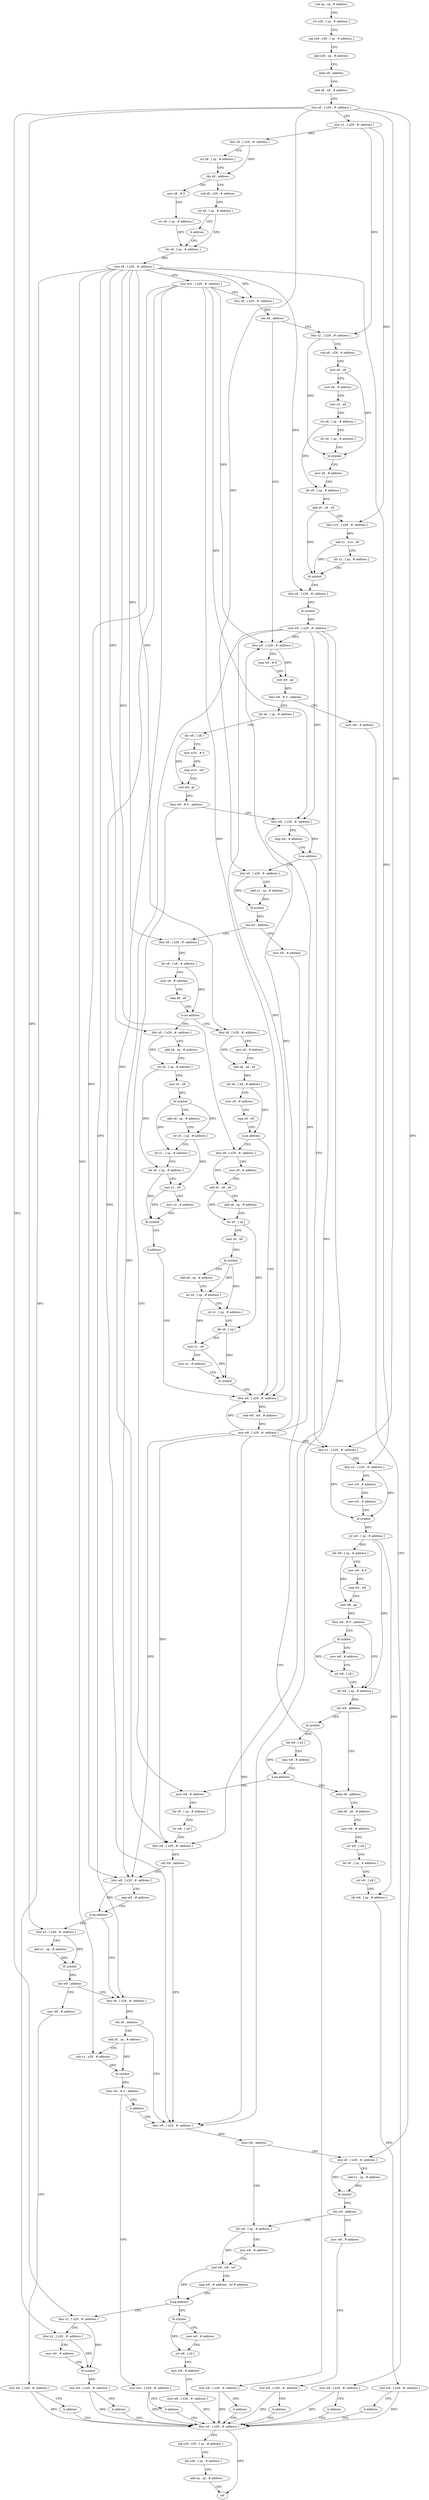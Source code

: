 digraph "func" {
"4302484" [label = "sub sp , sp , # address" ]
"4302488" [label = "str x28 , [ sp , # address ]" ]
"4302492" [label = "stp x29 , x30 , [ sp , # address ]" ]
"4302496" [label = "add x29 , sp , # address" ]
"4302500" [label = "adrp x8 , address" ]
"4302504" [label = "add x8 , x8 , # address" ]
"4302508" [label = "stur x0 , [ x29 , #- address ]" ]
"4302512" [label = "stur x1 , [ x29 , #- address ]" ]
"4302516" [label = "ldur x9 , [ x29 , #- address ]" ]
"4302520" [label = "str x8 , [ sp , # address ]" ]
"4302524" [label = "cbz x9 , address" ]
"4302540" [label = "mov x8 , # 0" ]
"4302528" [label = "sub x8 , x29 , # address" ]
"4302544" [label = "str x8 , [ sp , # address ]" ]
"4302548" [label = "ldr x8 , [ sp , # address ]" ]
"4302532" [label = "str x8 , [ sp , # address ]" ]
"4302536" [label = "b address" ]
"4302640" [label = "ldur w8 , [ x29 , #- address ]" ]
"4302644" [label = "cmp w8 , # 0" ]
"4302648" [label = "cset w8 , ge" ]
"4302652" [label = "tbnz w8 , # 0 , address" ]
"4302668" [label = "ldr x8 , [ sp , # address ]" ]
"4302656" [label = "mov w8 , # address" ]
"4302568" [label = "ldur x1 , [ x29 , #- address ]" ]
"4302572" [label = "sub x8 , x29 , # address" ]
"4302576" [label = "mov x0 , x8" ]
"4302580" [label = "mov x9 , # address" ]
"4302584" [label = "mov x2 , x9" ]
"4302588" [label = "str x8 , [ sp , # address ]" ]
"4302592" [label = "str x9 , [ sp , # address ]" ]
"4302596" [label = "bl symbol" ]
"4302600" [label = "mov x8 , # address" ]
"4302604" [label = "ldr x9 , [ sp , # address ]" ]
"4302608" [label = "add x0 , x9 , x8" ]
"4302612" [label = "ldur x10 , [ x29 , #- address ]" ]
"4302616" [label = "add x1 , x10 , x8" ]
"4302620" [label = "ldr x2 , [ sp , # address ]" ]
"4302624" [label = "bl symbol" ]
"4302628" [label = "ldur x0 , [ x29 , #- address ]" ]
"4302632" [label = "bl symbol" ]
"4302636" [label = "stur w0 , [ x29 , #- address ]" ]
"4302552" [label = "stur x8 , [ x29 , #- address ]" ]
"4302556" [label = "stur wzr , [ x29 , #- address ]" ]
"4302560" [label = "ldur x8 , [ x29 , #- address ]" ]
"4302564" [label = "cbz x8 , address" ]
"4302672" [label = "ldr w9 , [ x8 ]" ]
"4302676" [label = "mov w10 , # 0" ]
"4302680" [label = "cmp w10 , w9" ]
"4302684" [label = "cset w9 , gt" ]
"4302688" [label = "tbnz w9 , # 0 , address" ]
"4303016" [label = "mov w8 , # address" ]
"4302692" [label = "ldur w8 , [ x29 , #- address ]" ]
"4302660" [label = "stur w8 , [ x29 , #- address ]" ]
"4302664" [label = "b address" ]
"4303212" [label = "ldur w0 , [ x29 , #- address ]" ]
"4303020" [label = "ldr x9 , [ sp , # address ]" ]
"4303024" [label = "str w8 , [ x9 ]" ]
"4303028" [label = "ldur w8 , [ x29 , #- address ]" ]
"4303032" [label = "cbz w8 , address" ]
"4303112" [label = "ldur w8 , [ x29 , #- address ]" ]
"4303036" [label = "ldur w8 , [ x29 , #- address ]" ]
"4302696" [label = "cmp w8 , # address" ]
"4302700" [label = "b.ne address" ]
"4302900" [label = "ldur x1 , [ x29 , #- address ]" ]
"4302704" [label = "ldur x0 , [ x29 , #- address ]" ]
"4303216" [label = "ldp x29 , x30 , [ sp , # address ]" ]
"4303220" [label = "ldr x28 , [ sp , # address ]" ]
"4303224" [label = "add sp , sp , # address" ]
"4303228" [label = "ret" ]
"4303116" [label = "cbnz w8 , address" ]
"4303148" [label = "ldr w8 , [ sp , # address ]" ]
"4303120" [label = "ldur x0 , [ x29 , #- address ]" ]
"4303040" [label = "cmp w8 , # address" ]
"4303044" [label = "b.eq address" ]
"4303076" [label = "ldur x8 , [ x29 , #- address ]" ]
"4303048" [label = "ldur x0 , [ x29 , #- address ]" ]
"4302904" [label = "ldur x2 , [ x29 , #- address ]" ]
"4302908" [label = "mov w0 , # address" ]
"4302912" [label = "mov w3 , # address" ]
"4302916" [label = "bl symbol" ]
"4302920" [label = "str w0 , [ sp , # address ]" ]
"4302924" [label = "ldr w8 , [ sp , # address ]" ]
"4302928" [label = "mov w9 , # 0" ]
"4302932" [label = "cmp w9 , w8" ]
"4302936" [label = "cset w8 , ge" ]
"4302940" [label = "tbnz w8 , # 0 , address" ]
"4302956" [label = "ldr w8 , [ sp , # address ]" ]
"4302944" [label = "bl symbol" ]
"4302708" [label = "add x1 , sp , # address" ]
"4302712" [label = "bl symbol" ]
"4302716" [label = "cbz w0 , address" ]
"4302732" [label = "ldur x8 , [ x29 , #- address ]" ]
"4302720" [label = "mov w8 , # address" ]
"4303152" [label = "mov w9 , # address" ]
"4303156" [label = "and w8 , w8 , w9" ]
"4303160" [label = "cmp w8 , # address , lsl # address" ]
"4303164" [label = "b.eq address" ]
"4303192" [label = "bl symbol" ]
"4303168" [label = "ldur x1 , [ x29 , #- address ]" ]
"4303124" [label = "add x1 , sp , # address" ]
"4303128" [label = "bl symbol" ]
"4303132" [label = "cbz w0 , address" ]
"4303136" [label = "mov w8 , # address" ]
"4303080" [label = "cbz x8 , address" ]
"4303084" [label = "add x0 , sp , # address" ]
"4303052" [label = "add x1 , sp , # address" ]
"4303056" [label = "bl symbol" ]
"4303060" [label = "cbz w0 , address" ]
"4303064" [label = "mov w8 , # address" ]
"4302960" [label = "cbz w8 , address" ]
"4302980" [label = "adrp x8 , address" ]
"4302964" [label = "bl symbol" ]
"4302948" [label = "mov w8 , # address" ]
"4302952" [label = "str w8 , [ x0 ]" ]
"4302736" [label = "ldr x8 , [ x8 , # address ]" ]
"4302740" [label = "mov x9 , # address" ]
"4302744" [label = "cmp x8 , x9" ]
"4302748" [label = "b.ne address" ]
"4302804" [label = "ldur x8 , [ x29 , #- address ]" ]
"4302752" [label = "ldur x0 , [ x29 , #- address ]" ]
"4302724" [label = "stur w8 , [ x29 , #- address ]" ]
"4302728" [label = "b address" ]
"4303196" [label = "mov w8 , # address" ]
"4303200" [label = "str w8 , [ x0 ]" ]
"4303204" [label = "mov w8 , # address" ]
"4303208" [label = "stur w8 , [ x29 , #- address ]" ]
"4303172" [label = "ldur x2 , [ x29 , #- address ]" ]
"4303176" [label = "mov w0 , # address" ]
"4303180" [label = "bl symbol" ]
"4303184" [label = "stur w0 , [ x29 , #- address ]" ]
"4303188" [label = "b address" ]
"4303140" [label = "stur w8 , [ x29 , #- address ]" ]
"4303144" [label = "b address" ]
"4303088" [label = "sub x1 , x29 , # address" ]
"4303092" [label = "bl symbol" ]
"4303096" [label = "tbnz w0 , # 0 , address" ]
"4303104" [label = "stur wzr , [ x29 , #- address ]" ]
"4303100" [label = "b address" ]
"4303068" [label = "stur w8 , [ x29 , #- address ]" ]
"4303072" [label = "b address" ]
"4302984" [label = "add x8 , x8 , # address" ]
"4302988" [label = "mov w9 , # address" ]
"4302992" [label = "str w9 , [ x8 ]" ]
"4302996" [label = "ldr x8 , [ sp , # address ]" ]
"4303000" [label = "str w9 , [ x8 ]" ]
"4303004" [label = "ldr w9 , [ sp , # address ]" ]
"4303008" [label = "stur w9 , [ x29 , #- address ]" ]
"4303012" [label = "b address" ]
"4302968" [label = "ldr w8 , [ x0 ]" ]
"4302972" [label = "cmp w8 , # address" ]
"4302976" [label = "b.eq address" ]
"4302808" [label = "mov x9 , # address" ]
"4302812" [label = "add x8 , x8 , x9" ]
"4302816" [label = "ldr x8 , [ x8 , # address ]" ]
"4302820" [label = "mov x9 , # address" ]
"4302824" [label = "cmp x8 , x9" ]
"4302828" [label = "b.ne address" ]
"4302888" [label = "ldur w8 , [ x29 , #- address ]" ]
"4302832" [label = "ldur x8 , [ x29 , #- address ]" ]
"4302756" [label = "add x8 , sp , # address" ]
"4302760" [label = "str x0 , [ sp , # address ]" ]
"4302764" [label = "mov x0 , x8" ]
"4302768" [label = "bl symbol" ]
"4302772" [label = "add x8 , sp , # address" ]
"4302776" [label = "str x0 , [ sp , # address ]" ]
"4302780" [label = "str x1 , [ sp , # address ]" ]
"4302784" [label = "ldr x0 , [ sp , # address ]" ]
"4302788" [label = "mov x1 , x8" ]
"4302792" [label = "mov x2 , # address" ]
"4302796" [label = "bl symbol" ]
"4302800" [label = "b address" ]
"4303108" [label = "b address" ]
"4302892" [label = "add w8 , w8 , # address" ]
"4302896" [label = "stur w8 , [ x29 , #- address ]" ]
"4302836" [label = "mov x9 , # address" ]
"4302840" [label = "add x0 , x8 , x9" ]
"4302844" [label = "add x8 , sp , # address" ]
"4302848" [label = "str x0 , [ sp ]" ]
"4302852" [label = "mov x0 , x8" ]
"4302856" [label = "bl symbol" ]
"4302860" [label = "add x8 , sp , # address" ]
"4302864" [label = "str x0 , [ sp , # address ]" ]
"4302868" [label = "str x1 , [ sp , # address ]" ]
"4302872" [label = "ldr x0 , [ sp ]" ]
"4302876" [label = "mov x1 , x8" ]
"4302880" [label = "mov x2 , # address" ]
"4302884" [label = "bl symbol" ]
"4302484" -> "4302488" [ label = "CFG" ]
"4302488" -> "4302492" [ label = "CFG" ]
"4302492" -> "4302496" [ label = "CFG" ]
"4302496" -> "4302500" [ label = "CFG" ]
"4302500" -> "4302504" [ label = "CFG" ]
"4302504" -> "4302508" [ label = "CFG" ]
"4302508" -> "4302512" [ label = "CFG" ]
"4302508" -> "4302900" [ label = "DFG" ]
"4302508" -> "4302704" [ label = "DFG" ]
"4302508" -> "4303120" [ label = "DFG" ]
"4302508" -> "4303048" [ label = "DFG" ]
"4302508" -> "4303168" [ label = "DFG" ]
"4302512" -> "4302516" [ label = "DFG" ]
"4302512" -> "4302568" [ label = "DFG" ]
"4302512" -> "4302612" [ label = "DFG" ]
"4302516" -> "4302520" [ label = "CFG" ]
"4302516" -> "4302524" [ label = "DFG" ]
"4302520" -> "4302524" [ label = "CFG" ]
"4302524" -> "4302540" [ label = "CFG" ]
"4302524" -> "4302528" [ label = "CFG" ]
"4302540" -> "4302544" [ label = "CFG" ]
"4302528" -> "4302532" [ label = "CFG" ]
"4302544" -> "4302548" [ label = "DFG" ]
"4302548" -> "4302552" [ label = "DFG" ]
"4302532" -> "4302536" [ label = "CFG" ]
"4302532" -> "4302548" [ label = "DFG" ]
"4302536" -> "4302548" [ label = "CFG" ]
"4302640" -> "4302644" [ label = "CFG" ]
"4302640" -> "4302648" [ label = "DFG" ]
"4302644" -> "4302648" [ label = "CFG" ]
"4302648" -> "4302652" [ label = "DFG" ]
"4302652" -> "4302668" [ label = "CFG" ]
"4302652" -> "4302656" [ label = "CFG" ]
"4302668" -> "4302672" [ label = "CFG" ]
"4302656" -> "4302660" [ label = "CFG" ]
"4302568" -> "4302572" [ label = "CFG" ]
"4302568" -> "4302596" [ label = "DFG" ]
"4302572" -> "4302576" [ label = "CFG" ]
"4302576" -> "4302580" [ label = "CFG" ]
"4302576" -> "4302596" [ label = "DFG" ]
"4302580" -> "4302584" [ label = "CFG" ]
"4302584" -> "4302588" [ label = "CFG" ]
"4302588" -> "4302592" [ label = "CFG" ]
"4302588" -> "4302604" [ label = "DFG" ]
"4302592" -> "4302596" [ label = "CFG" ]
"4302596" -> "4302600" [ label = "CFG" ]
"4302600" -> "4302604" [ label = "CFG" ]
"4302604" -> "4302608" [ label = "DFG" ]
"4302608" -> "4302612" [ label = "CFG" ]
"4302608" -> "4302624" [ label = "DFG" ]
"4302612" -> "4302616" [ label = "DFG" ]
"4302616" -> "4302620" [ label = "CFG" ]
"4302616" -> "4302624" [ label = "DFG" ]
"4302620" -> "4302624" [ label = "CFG" ]
"4302624" -> "4302628" [ label = "CFG" ]
"4302628" -> "4302632" [ label = "DFG" ]
"4302632" -> "4302636" [ label = "DFG" ]
"4302636" -> "4302640" [ label = "DFG" ]
"4302636" -> "4303028" [ label = "DFG" ]
"4302636" -> "4302692" [ label = "DFG" ]
"4302636" -> "4303112" [ label = "DFG" ]
"4302636" -> "4303036" [ label = "DFG" ]
"4302636" -> "4302888" [ label = "DFG" ]
"4302552" -> "4302556" [ label = "CFG" ]
"4302552" -> "4302560" [ label = "DFG" ]
"4302552" -> "4302628" [ label = "DFG" ]
"4302552" -> "4302904" [ label = "DFG" ]
"4302552" -> "4303076" [ label = "DFG" ]
"4302552" -> "4302732" [ label = "DFG" ]
"4302552" -> "4303172" [ label = "DFG" ]
"4302552" -> "4302804" [ label = "DFG" ]
"4302552" -> "4302752" [ label = "DFG" ]
"4302552" -> "4302832" [ label = "DFG" ]
"4302552" -> "4303088" [ label = "DFG" ]
"4302556" -> "4302560" [ label = "CFG" ]
"4302556" -> "4302640" [ label = "DFG" ]
"4302556" -> "4303028" [ label = "DFG" ]
"4302556" -> "4302692" [ label = "DFG" ]
"4302556" -> "4303112" [ label = "DFG" ]
"4302556" -> "4303036" [ label = "DFG" ]
"4302556" -> "4302888" [ label = "DFG" ]
"4302560" -> "4302564" [ label = "DFG" ]
"4302564" -> "4302640" [ label = "CFG" ]
"4302564" -> "4302568" [ label = "CFG" ]
"4302672" -> "4302676" [ label = "CFG" ]
"4302672" -> "4302684" [ label = "DFG" ]
"4302676" -> "4302680" [ label = "CFG" ]
"4302680" -> "4302684" [ label = "CFG" ]
"4302684" -> "4302688" [ label = "DFG" ]
"4302688" -> "4303016" [ label = "CFG" ]
"4302688" -> "4302692" [ label = "CFG" ]
"4303016" -> "4303020" [ label = "CFG" ]
"4302692" -> "4302696" [ label = "CFG" ]
"4302692" -> "4302700" [ label = "DFG" ]
"4302660" -> "4302664" [ label = "CFG" ]
"4302660" -> "4303212" [ label = "DFG" ]
"4302664" -> "4303212" [ label = "CFG" ]
"4303212" -> "4303216" [ label = "CFG" ]
"4303212" -> "4303228" [ label = "DFG" ]
"4303020" -> "4303024" [ label = "CFG" ]
"4303024" -> "4303028" [ label = "CFG" ]
"4303028" -> "4303032" [ label = "DFG" ]
"4303032" -> "4303112" [ label = "CFG" ]
"4303032" -> "4303036" [ label = "CFG" ]
"4303112" -> "4303116" [ label = "DFG" ]
"4303036" -> "4303040" [ label = "CFG" ]
"4303036" -> "4303044" [ label = "DFG" ]
"4302696" -> "4302700" [ label = "CFG" ]
"4302700" -> "4302900" [ label = "CFG" ]
"4302700" -> "4302704" [ label = "CFG" ]
"4302900" -> "4302904" [ label = "CFG" ]
"4302900" -> "4302916" [ label = "DFG" ]
"4302704" -> "4302708" [ label = "CFG" ]
"4302704" -> "4302712" [ label = "DFG" ]
"4303216" -> "4303220" [ label = "CFG" ]
"4303220" -> "4303224" [ label = "CFG" ]
"4303224" -> "4303228" [ label = "CFG" ]
"4303116" -> "4303148" [ label = "CFG" ]
"4303116" -> "4303120" [ label = "CFG" ]
"4303148" -> "4303152" [ label = "CFG" ]
"4303148" -> "4303156" [ label = "DFG" ]
"4303120" -> "4303124" [ label = "CFG" ]
"4303120" -> "4303128" [ label = "DFG" ]
"4303040" -> "4303044" [ label = "CFG" ]
"4303044" -> "4303076" [ label = "CFG" ]
"4303044" -> "4303048" [ label = "CFG" ]
"4303076" -> "4303080" [ label = "DFG" ]
"4303048" -> "4303052" [ label = "CFG" ]
"4303048" -> "4303056" [ label = "DFG" ]
"4302904" -> "4302908" [ label = "CFG" ]
"4302904" -> "4302916" [ label = "DFG" ]
"4302908" -> "4302912" [ label = "CFG" ]
"4302912" -> "4302916" [ label = "CFG" ]
"4302916" -> "4302920" [ label = "DFG" ]
"4302920" -> "4302924" [ label = "DFG" ]
"4302920" -> "4302956" [ label = "DFG" ]
"4302920" -> "4303004" [ label = "DFG" ]
"4302924" -> "4302928" [ label = "CFG" ]
"4302924" -> "4302936" [ label = "DFG" ]
"4302928" -> "4302932" [ label = "CFG" ]
"4302932" -> "4302936" [ label = "CFG" ]
"4302936" -> "4302940" [ label = "DFG" ]
"4302940" -> "4302956" [ label = "CFG" ]
"4302940" -> "4302944" [ label = "CFG" ]
"4302956" -> "4302960" [ label = "DFG" ]
"4302944" -> "4302948" [ label = "CFG" ]
"4302944" -> "4302952" [ label = "DFG" ]
"4302708" -> "4302712" [ label = "DFG" ]
"4302712" -> "4302716" [ label = "DFG" ]
"4302716" -> "4302732" [ label = "CFG" ]
"4302716" -> "4302720" [ label = "CFG" ]
"4302732" -> "4302736" [ label = "DFG" ]
"4302720" -> "4302724" [ label = "CFG" ]
"4303152" -> "4303156" [ label = "CFG" ]
"4303156" -> "4303160" [ label = "CFG" ]
"4303156" -> "4303164" [ label = "DFG" ]
"4303160" -> "4303164" [ label = "CFG" ]
"4303164" -> "4303192" [ label = "CFG" ]
"4303164" -> "4303168" [ label = "CFG" ]
"4303192" -> "4303196" [ label = "CFG" ]
"4303192" -> "4303200" [ label = "DFG" ]
"4303168" -> "4303172" [ label = "CFG" ]
"4303168" -> "4303180" [ label = "DFG" ]
"4303124" -> "4303128" [ label = "DFG" ]
"4303128" -> "4303132" [ label = "DFG" ]
"4303132" -> "4303148" [ label = "CFG" ]
"4303132" -> "4303136" [ label = "CFG" ]
"4303136" -> "4303140" [ label = "CFG" ]
"4303080" -> "4303112" [ label = "CFG" ]
"4303080" -> "4303084" [ label = "CFG" ]
"4303084" -> "4303088" [ label = "CFG" ]
"4303084" -> "4303092" [ label = "DFG" ]
"4303052" -> "4303056" [ label = "DFG" ]
"4303056" -> "4303060" [ label = "DFG" ]
"4303060" -> "4303076" [ label = "CFG" ]
"4303060" -> "4303064" [ label = "CFG" ]
"4303064" -> "4303068" [ label = "CFG" ]
"4302960" -> "4302980" [ label = "CFG" ]
"4302960" -> "4302964" [ label = "CFG" ]
"4302980" -> "4302984" [ label = "CFG" ]
"4302964" -> "4302968" [ label = "DFG" ]
"4302948" -> "4302952" [ label = "CFG" ]
"4302952" -> "4302956" [ label = "CFG" ]
"4302736" -> "4302740" [ label = "CFG" ]
"4302736" -> "4302748" [ label = "DFG" ]
"4302740" -> "4302744" [ label = "CFG" ]
"4302744" -> "4302748" [ label = "CFG" ]
"4302748" -> "4302804" [ label = "CFG" ]
"4302748" -> "4302752" [ label = "CFG" ]
"4302804" -> "4302808" [ label = "CFG" ]
"4302804" -> "4302812" [ label = "DFG" ]
"4302752" -> "4302756" [ label = "CFG" ]
"4302752" -> "4302760" [ label = "DFG" ]
"4302724" -> "4302728" [ label = "CFG" ]
"4302724" -> "4303212" [ label = "DFG" ]
"4302728" -> "4303212" [ label = "CFG" ]
"4303196" -> "4303200" [ label = "CFG" ]
"4303200" -> "4303204" [ label = "CFG" ]
"4303204" -> "4303208" [ label = "CFG" ]
"4303208" -> "4303212" [ label = "DFG" ]
"4303172" -> "4303176" [ label = "CFG" ]
"4303172" -> "4303180" [ label = "DFG" ]
"4303176" -> "4303180" [ label = "CFG" ]
"4303180" -> "4303184" [ label = "DFG" ]
"4303184" -> "4303188" [ label = "CFG" ]
"4303184" -> "4303212" [ label = "DFG" ]
"4303188" -> "4303212" [ label = "CFG" ]
"4303140" -> "4303144" [ label = "CFG" ]
"4303140" -> "4303212" [ label = "DFG" ]
"4303144" -> "4303212" [ label = "CFG" ]
"4303088" -> "4303092" [ label = "DFG" ]
"4303092" -> "4303096" [ label = "DFG" ]
"4303096" -> "4303104" [ label = "CFG" ]
"4303096" -> "4303100" [ label = "CFG" ]
"4303104" -> "4303108" [ label = "CFG" ]
"4303104" -> "4303212" [ label = "DFG" ]
"4303100" -> "4303112" [ label = "CFG" ]
"4303068" -> "4303072" [ label = "CFG" ]
"4303068" -> "4303212" [ label = "DFG" ]
"4303072" -> "4303212" [ label = "CFG" ]
"4302984" -> "4302988" [ label = "CFG" ]
"4302988" -> "4302992" [ label = "CFG" ]
"4302992" -> "4302996" [ label = "CFG" ]
"4302996" -> "4303000" [ label = "CFG" ]
"4303000" -> "4303004" [ label = "CFG" ]
"4303004" -> "4303008" [ label = "DFG" ]
"4303008" -> "4303012" [ label = "CFG" ]
"4303008" -> "4303212" [ label = "DFG" ]
"4303012" -> "4303212" [ label = "CFG" ]
"4302968" -> "4302972" [ label = "CFG" ]
"4302968" -> "4302976" [ label = "DFG" ]
"4302972" -> "4302976" [ label = "CFG" ]
"4302976" -> "4303016" [ label = "CFG" ]
"4302976" -> "4302980" [ label = "CFG" ]
"4302808" -> "4302812" [ label = "CFG" ]
"4302812" -> "4302816" [ label = "DFG" ]
"4302816" -> "4302820" [ label = "CFG" ]
"4302816" -> "4302828" [ label = "DFG" ]
"4302820" -> "4302824" [ label = "CFG" ]
"4302824" -> "4302828" [ label = "CFG" ]
"4302828" -> "4302888" [ label = "CFG" ]
"4302828" -> "4302832" [ label = "CFG" ]
"4302888" -> "4302892" [ label = "DFG" ]
"4302832" -> "4302836" [ label = "CFG" ]
"4302832" -> "4302840" [ label = "DFG" ]
"4302756" -> "4302760" [ label = "CFG" ]
"4302760" -> "4302764" [ label = "CFG" ]
"4302760" -> "4302784" [ label = "DFG" ]
"4302764" -> "4302768" [ label = "DFG" ]
"4302768" -> "4302772" [ label = "CFG" ]
"4302768" -> "4302776" [ label = "DFG" ]
"4302768" -> "4302780" [ label = "DFG" ]
"4302772" -> "4302776" [ label = "CFG" ]
"4302776" -> "4302780" [ label = "CFG" ]
"4302776" -> "4302788" [ label = "DFG" ]
"4302780" -> "4302784" [ label = "CFG" ]
"4302784" -> "4302788" [ label = "CFG" ]
"4302784" -> "4302796" [ label = "DFG" ]
"4302788" -> "4302792" [ label = "CFG" ]
"4302788" -> "4302796" [ label = "DFG" ]
"4302792" -> "4302796" [ label = "CFG" ]
"4302796" -> "4302800" [ label = "CFG" ]
"4302800" -> "4302888" [ label = "CFG" ]
"4303108" -> "4303212" [ label = "CFG" ]
"4302892" -> "4302896" [ label = "DFG" ]
"4302896" -> "4302900" [ label = "CFG" ]
"4302896" -> "4302640" [ label = "DFG" ]
"4302896" -> "4303028" [ label = "DFG" ]
"4302896" -> "4302692" [ label = "DFG" ]
"4302896" -> "4303112" [ label = "DFG" ]
"4302896" -> "4303036" [ label = "DFG" ]
"4302896" -> "4302888" [ label = "DFG" ]
"4302836" -> "4302840" [ label = "CFG" ]
"4302840" -> "4302844" [ label = "CFG" ]
"4302840" -> "4302848" [ label = "DFG" ]
"4302844" -> "4302848" [ label = "CFG" ]
"4302848" -> "4302852" [ label = "CFG" ]
"4302848" -> "4302872" [ label = "DFG" ]
"4302852" -> "4302856" [ label = "DFG" ]
"4302856" -> "4302860" [ label = "CFG" ]
"4302856" -> "4302864" [ label = "DFG" ]
"4302856" -> "4302868" [ label = "DFG" ]
"4302860" -> "4302864" [ label = "CFG" ]
"4302864" -> "4302868" [ label = "CFG" ]
"4302864" -> "4302876" [ label = "DFG" ]
"4302868" -> "4302872" [ label = "CFG" ]
"4302872" -> "4302876" [ label = "CFG" ]
"4302872" -> "4302884" [ label = "DFG" ]
"4302876" -> "4302880" [ label = "CFG" ]
"4302876" -> "4302884" [ label = "DFG" ]
"4302880" -> "4302884" [ label = "CFG" ]
"4302884" -> "4302888" [ label = "CFG" ]
}
